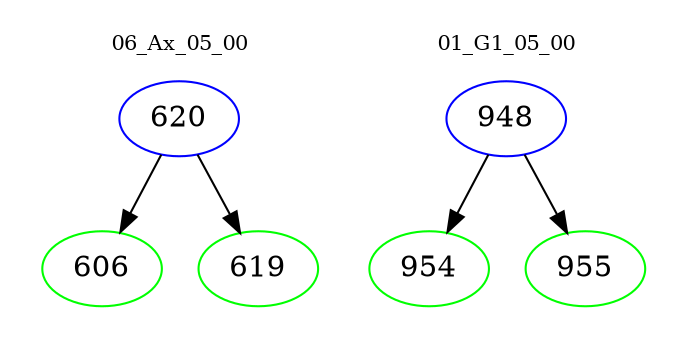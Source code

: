 digraph{
subgraph cluster_0 {
color = white
label = "06_Ax_05_00";
fontsize=10;
T0_620 [label="620", color="blue"]
T0_620 -> T0_606 [color="black"]
T0_606 [label="606", color="green"]
T0_620 -> T0_619 [color="black"]
T0_619 [label="619", color="green"]
}
subgraph cluster_1 {
color = white
label = "01_G1_05_00";
fontsize=10;
T1_948 [label="948", color="blue"]
T1_948 -> T1_954 [color="black"]
T1_954 [label="954", color="green"]
T1_948 -> T1_955 [color="black"]
T1_955 [label="955", color="green"]
}
}
